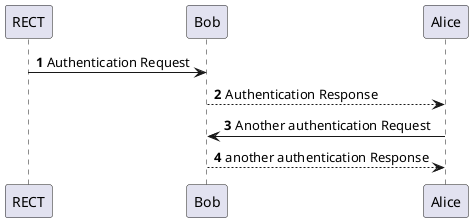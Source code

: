 @startuml
'https://plantuml.com/sequence-diagram

autonumber

RECT -> Bob: Authentication Request
Bob --> Alice: Authentication Response

Alice -> Bob: Another authentication Request
Alice <-- Bob: another authentication Response
@enduml